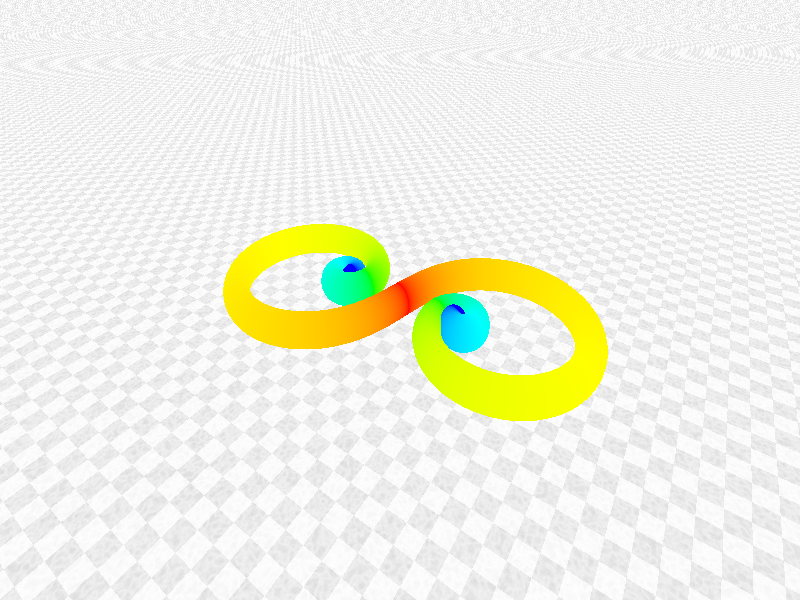#include "colors.inc"                                   
#include "textures.inc"

camera {
    location <10, 10, -15>
    look_at  <0, 0,  0>  
    right 16/9*x
} 

plane{<0,1,0>,1 
    hollow  
    texture{
        pigment{
            bozo turbulence 0.85 scale 1.0 translate<5,0,0>
            color_map{
                 [0.5 rgb <0.20, 0.20, 1.0>]
                 [0.6 rgb <1,1,1>]
                 [1.0 rgb <0.5,0.5,0.5>]
            }
        }
        finish {ambient 1 diffuse 0} }      
        scale 10000
}  

#declare TileNormal=normal{
    gradient x 2 
    slope_map{
        [0 <0, 1>] 
        [.05 <1, 0>] 
        [.95 <1, 0>] 
        [1 <0, -1>]
    }
} 

plane { <0, 1, 0>, -5.2
    pigment{ 
        checker
        pigment { granite color_map { [0 rgb 1][1 rgb .9] } }
        pigment { granite color_map { [0 rgb .9][1 rgb .7] } }
    }
    finish { specular 1 }
    normal{
        average normal_map{
            [1 TileNormal]
            [1 TileNormal rotate y*90]
        }
    }
} 

light_source { <2, 5, -20> color White}      

#declare cs = function{ 
  spline { 
    000, <1,0,0>   
    025, <1,1,0>
    050, <0,1,0>
    075, <0,1,1>
    100, <0,0,1>
  }
  }

#declare kugel=sphere{
    <0,0,0>,0.2
}                                      

#declare tanhyp=union{
    #for(i,-90,90,0.01)                
        #declare h=4;
        #declare a=sinh(radians(2*i))/(cos(radians(2*h*i)) + cosh(radians(2*i)));
        #declare b=sin(radians(2*h*i))/(cos(radians(2*h*i)) + cosh(radians(2*i)));
                                       
       
        #declare percent=abs(i)/90*100;                               
        object{kugel pigment{color cs(percent)} translate <a,0,b>}
    #end
} 

object{tanhyp scale 3}

